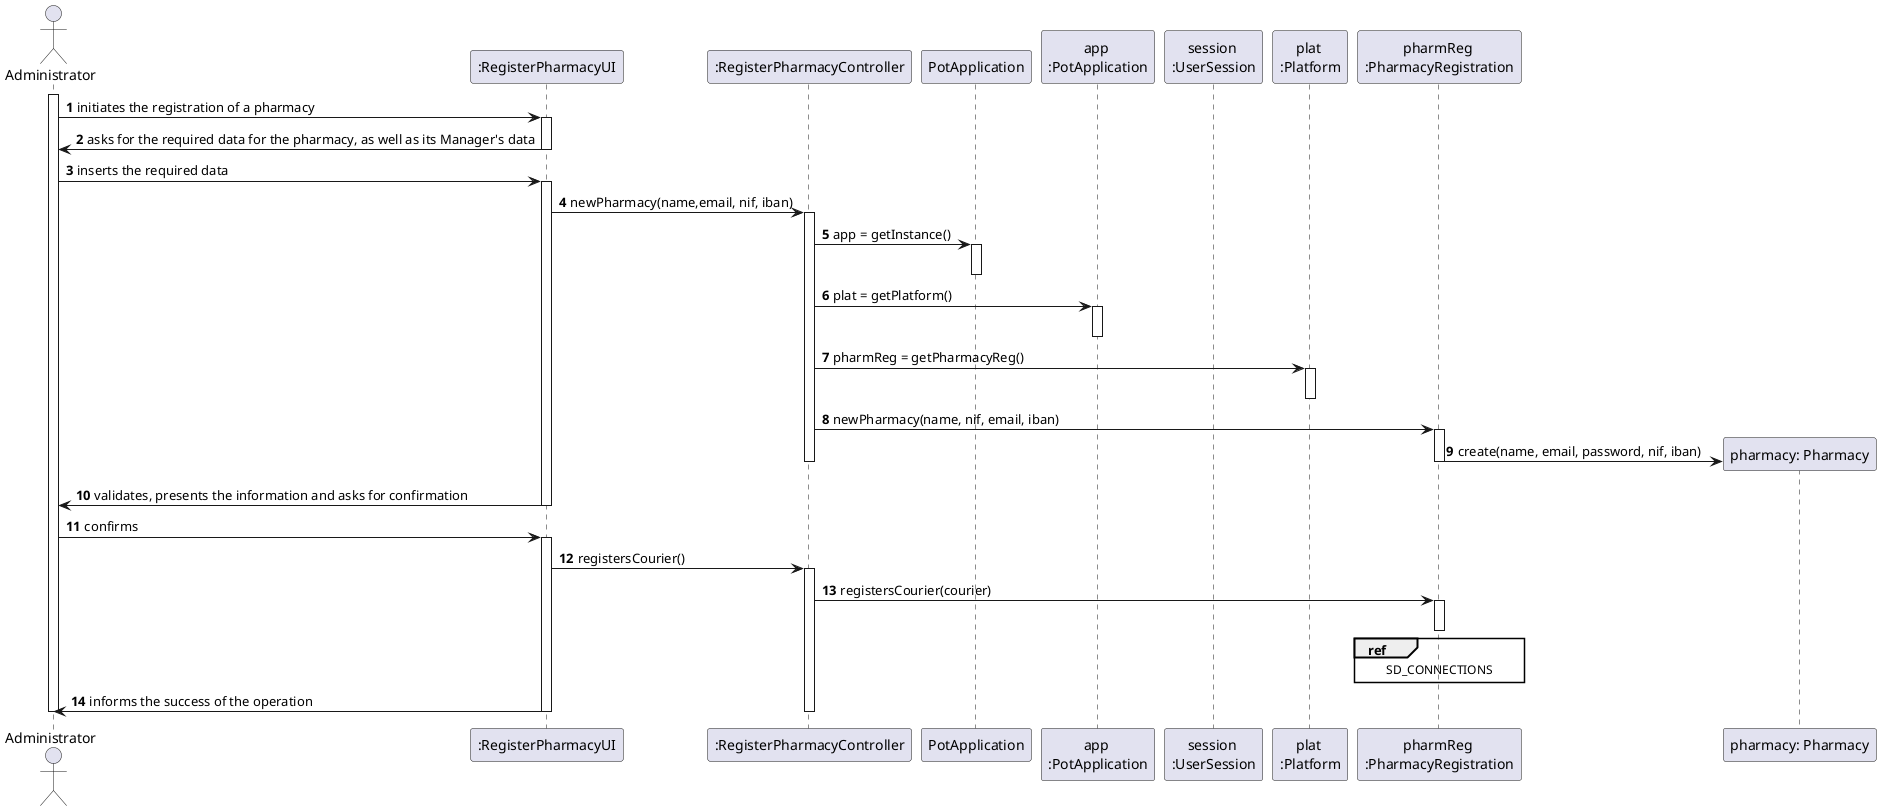 @startuml
autonumber
actor "Administrator" as ADMIN

participant ":RegisterPharmacyUI" as UI
participant ":RegisterPharmacyController" as CTRL
participant "PotApplication" as PA
participant "app \n:PotApplication" as APA
participant "session \n:UserSession" as US
participant "plat \n:Platform" as PLAT
participant "pharmReg \n:PharmacyRegistration" as PR
participant "pharmacy: Pharmacy" as PH



activate ADMIN

ADMIN -> UI : initiates the registration of a pharmacy
activate UI
UI -> ADMIN : asks for the required data for the pharmacy, as well as its Manager's data
deactivate UI

ADMIN -> UI : inserts the required data
activate UI
UI -> CTRL : newPharmacy(name,email, nif, iban)
activate CTRL
CTRL -> PA : app = getInstance()
activate PA
deactivate PA
CTRL -> APA : plat = getPlatform()
activate APA
deactivate APA
CTRL -> PLAT : pharmReg = getPharmacyReg()
activate PLAT
deactivate PLAT
CTRL -> PR : newPharmacy(name, nif, email, iban)
activate PR
PR -> PH ** : create(name, email, password, nif, iban)
deactivate PR
deactivate CTRL


UI -> ADMIN : validates, presents the information and asks for confirmation
deactivate UI

ADMIN -> UI : confirms
activate UI
UI -> CTRL : registersCourier()
activate CTRL
CTRL -> PR : registersCourier(courier)
activate PR
ref over PR
SD_CONNECTIONS
end ref
deactivate PR
UI -> ADMIN : informs the success of the operation
deactivate PR
deactivate CTRL
deactivate UI

deactivate ADMIN

@enduml

